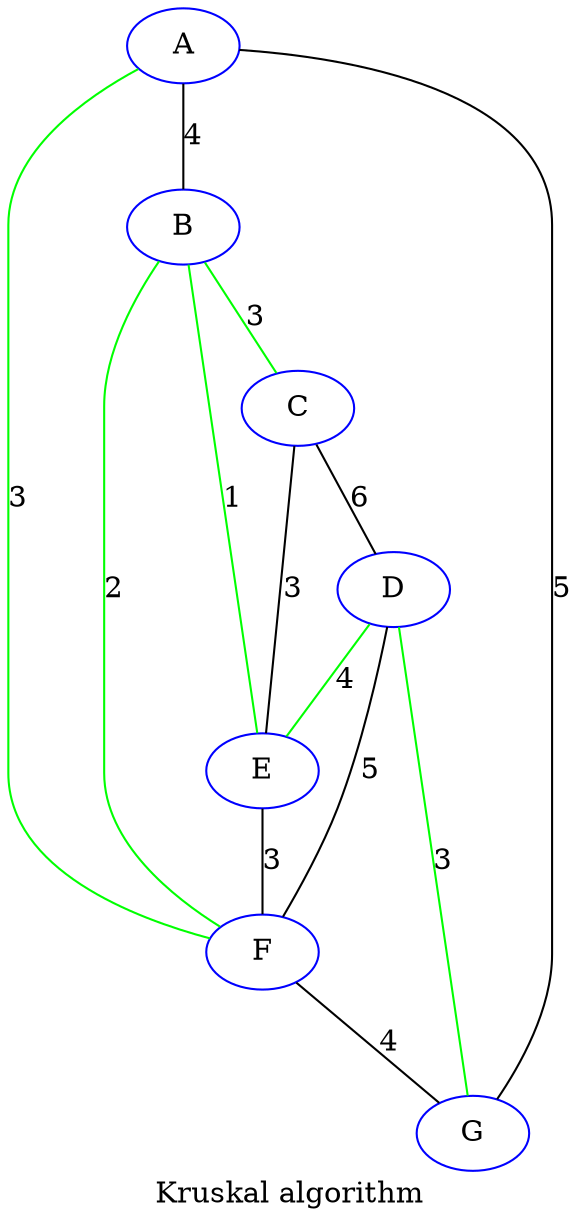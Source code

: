 graph {
label="Kruskal algorithm"
G [color=blue]
E [color=blue]
F [color=blue]
C [color=blue]
D [color=blue]
A [color=blue]
B [color=blue]
A--B[label="4"]
A--F[label="3",color=green]
A--G[label="5"]
B--C[label="3",color=green]
B--E[label="1",color=green]
B--F[label="2",color=green]
C--D[label="6"]
C--E[label="3"]
D--E[label="4",color=green]
D--F[label="5"]
D--G[label="3",color=green]
E--F[label="3"]
F--G[label="4"]
}